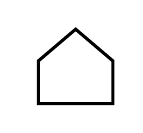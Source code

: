 \definecolor{cffffff}{RGB}{255,255,255}


\begin{tikzpicture}[y=0.80pt,x=0.80pt,yscale=-1, inner sep=0pt, outer sep=0pt]
  \path[draw=black,fill=cffffff,line width=1.120pt] (17.5,0.7) --
    (34.3,15.0) -- (34.3,34.3) -- (0.7,34.3) -- (0.7,15.0)
    -- cycle;

\end{tikzpicture}
